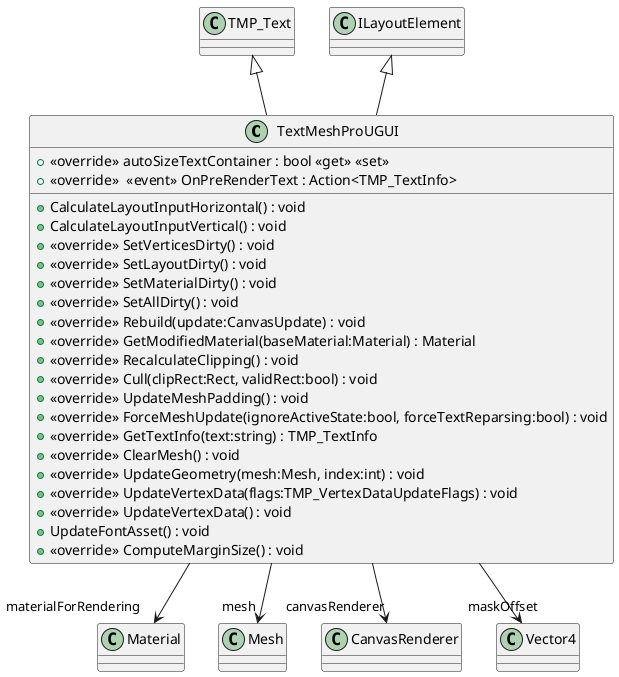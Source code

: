 @startuml
class TextMeshProUGUI {
    + <<override>> autoSizeTextContainer : bool <<get>> <<set>>
    + CalculateLayoutInputHorizontal() : void
    + CalculateLayoutInputVertical() : void
    + <<override>> SetVerticesDirty() : void
    + <<override>> SetLayoutDirty() : void
    + <<override>> SetMaterialDirty() : void
    + <<override>> SetAllDirty() : void
    + <<override>> Rebuild(update:CanvasUpdate) : void
    + <<override>> GetModifiedMaterial(baseMaterial:Material) : Material
    + <<override>> RecalculateClipping() : void
    + <<override>> Cull(clipRect:Rect, validRect:bool) : void
    + <<override>> UpdateMeshPadding() : void
    + <<override>> ForceMeshUpdate(ignoreActiveState:bool, forceTextReparsing:bool) : void
    + <<override>> GetTextInfo(text:string) : TMP_TextInfo
    + <<override>> ClearMesh() : void
    + <<override>>  <<event>> OnPreRenderText : Action<TMP_TextInfo> 
    + <<override>> UpdateGeometry(mesh:Mesh, index:int) : void
    + <<override>> UpdateVertexData(flags:TMP_VertexDataUpdateFlags) : void
    + <<override>> UpdateVertexData() : void
    + UpdateFontAsset() : void
    + <<override>> ComputeMarginSize() : void
}
TMP_Text <|-- TextMeshProUGUI
ILayoutElement <|-- TextMeshProUGUI
TextMeshProUGUI --> "materialForRendering" Material
TextMeshProUGUI --> "mesh" Mesh
TextMeshProUGUI --> "canvasRenderer" CanvasRenderer
TextMeshProUGUI --> "maskOffset" Vector4
@enduml
